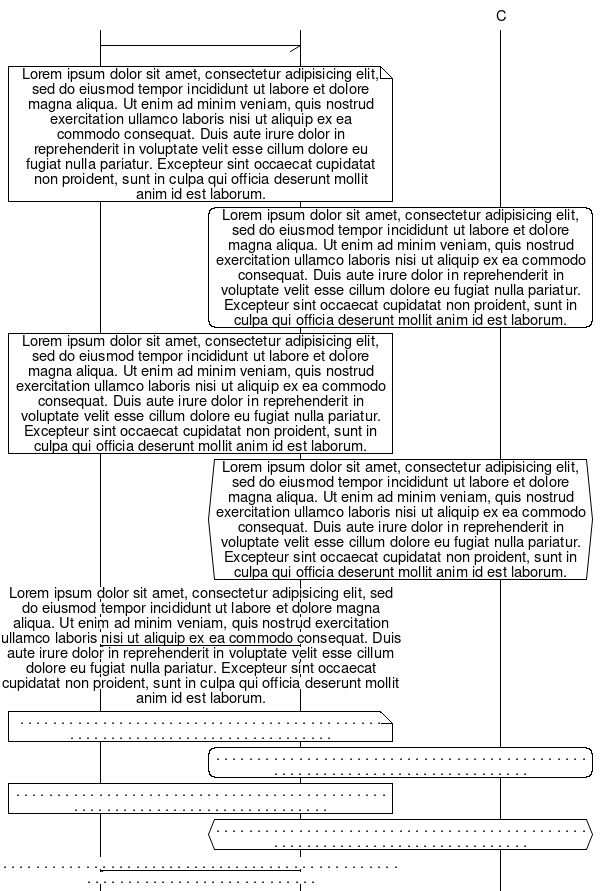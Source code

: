 #!/usr/bin/mscgen -Tpng
#
# testinput17.msc : Sample msc input file using word wrapping.
#
# This file is PUBLIC DOMAIN and may be freely reproduced,  distributed,
# transmitted, used, modified, built upon, or otherwise exploited by
# anyone for any purpose, commercial or non-commercial, and in any way,
# including by methods that have not yet been invented or conceived.
#
# This file is provided "AS IS" WITHOUT WARRANTY OF ANY KIND, EITHER
# EXPRESSED OR IMPLIED, INCLUDING, BUT NOT LIMITED TO, THE IMPLIED
# WARRANTIES OF MERCHANTABILITY AND FITNESS FOR A PARTICULAR PURPOSE.
#

msc {
    wordwraparcs=true;

    A [label=""], B [label=""], C;
    A->B [label=""];
    B note A [label="Lorem ipsum dolor sit amet, consectetur adipisicing elit,
                     sed do eiusmod tempor incididunt ut labore et dolore magna
                     aliqua. Ut enim ad minim veniam, quis nostrud exercitation
                     ullamco laboris nisi ut aliquip ex ea commodo consequat.
                     Duis aute irure dolor in reprehenderit in voluptate velit
                     esse cillum dolore eu fugiat nulla pariatur. Excepteur sint
                     occaecat cupidatat non proident, sunt in culpa qui officia
                     deserunt mollit anim id est laborum."];
    B rbox C [label="Lorem ipsum dolor sit amet, consectetur adipisicing elit,
                     sed do eiusmod tempor incididunt ut labore et dolore magna
                     aliqua. Ut enim ad minim veniam, quis nostrud exercitation
                     ullamco laboris nisi ut aliquip ex ea commodo consequat.
                     Duis aute irure dolor in reprehenderit in voluptate velit
                     esse cillum dolore eu fugiat nulla pariatur. Excepteur sint
                     occaecat cupidatat non proident, sunt in culpa qui officia
                     deserunt mollit anim id est laborum."];
    B  box A [label="Lorem ipsum dolor sit amet, consectetur adipisicing elit,
                     sed do eiusmod tempor incididunt ut labore et dolore magna
                     aliqua. Ut enim ad minim veniam, quis nostrud exercitation
                     ullamco laboris nisi ut aliquip ex ea commodo consequat.
                     Duis aute irure dolor in reprehenderit in voluptate velit
                     esse cillum dolore eu fugiat nulla pariatur. Excepteur sint
                     occaecat cupidatat non proident, sunt in culpa qui officia
                     deserunt mollit anim id est laborum."];
    B abox C [label="Lorem ipsum dolor sit amet, consectetur adipisicing elit,
                     sed do eiusmod tempor incididunt ut labore et dolore magna
                     aliqua. Ut enim ad minim veniam, quis nostrud exercitation
                     ullamco laboris nisi ut aliquip ex ea commodo consequat.
                     Duis aute irure dolor in reprehenderit in voluptate velit
                     esse cillum dolore eu fugiat nulla pariatur. Excepteur sint
                     occaecat cupidatat non proident, sunt in culpa qui officia
                     deserunt mollit anim id est laborum."];
    B  ->  A [label="Lorem ipsum dolor sit amet, consectetur adipisicing elit,
                     sed do eiusmod tempor incididunt ut labore et dolore magna
                     aliqua. Ut enim ad minim veniam, quis nostrud exercitation
                     ullamco laboris nisi ut aliquip ex ea commodo consequat.
                     Duis aute irure dolor in reprehenderit in voluptate velit
                     esse cillum dolore eu fugiat nulla pariatur. Excepteur sint
                     occaecat cupidatat non proident, sunt in culpa qui officia
                     deserunt mollit anim id est laborum."];

    B note A [label=". . . . . . . . . . . . . . . . . . . . . . . . . . . . . . . . . . . . . . . . . . . . . . . . . . . . . . . . . . . . . . . . . . . . . . . . . . . ."];
    B rbox C [label=". . . . . . . . . . . . . . . . . . . . . . . . . . . . . . . . . . . . . . . . . . . . . . . . . . . . . . . . . . . . . . . . . . . . . . . . . . . ."];
    B  box A [label=". . . . . . . . . . . . . . . . . . . . . . . . . . . . . . . . . . . . . . . . . . . . . . . . . . . . . . . . . . . . . . . . . . . . . . . . . . . ."];
    B abox C [label=". . . . . . . . . . . . . . . . . . . . . . . . . . . . . . . . . . . . . . . . . . . . . . . . . . . . . . . . . . . . . . . . . . . . . . . . . . . ."];
    B  ->  A [label=". . . . . . . . . . . . . . . . . . . . . . . . . . . . . . . . . . . . . . . . . . . . . . . . . . . . . . . . . . . . . . . . . . . . . . . . . . . ."];
}

